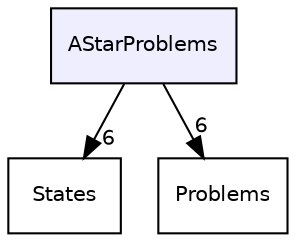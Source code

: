 digraph "AStarProblems" {
  compound=true
  node [ fontsize="10", fontname="Helvetica"];
  edge [ labelfontsize="10", labelfontname="Helvetica"];
  dir_0b6462d643eec82adc02acc2ddc1d072 [shape=box, label="AStarProblems", style="filled", fillcolor="#eeeeff", pencolor="black", URL="dir_0b6462d643eec82adc02acc2ddc1d072.html"];
  dir_633db867517fc930a7645f2dac5f41c1 [shape=box label="States" URL="dir_633db867517fc930a7645f2dac5f41c1.html"];
  dir_9568da6f45be3ef680f9a4c839aac725 [shape=box label="Problems" URL="dir_9568da6f45be3ef680f9a4c839aac725.html"];
  dir_0b6462d643eec82adc02acc2ddc1d072->dir_633db867517fc930a7645f2dac5f41c1 [headlabel="6", labeldistance=1.5 headhref="dir_000000_000011.html"];
  dir_0b6462d643eec82adc02acc2ddc1d072->dir_9568da6f45be3ef680f9a4c839aac725 [headlabel="6", labeldistance=1.5 headhref="dir_000000_000004.html"];
}
